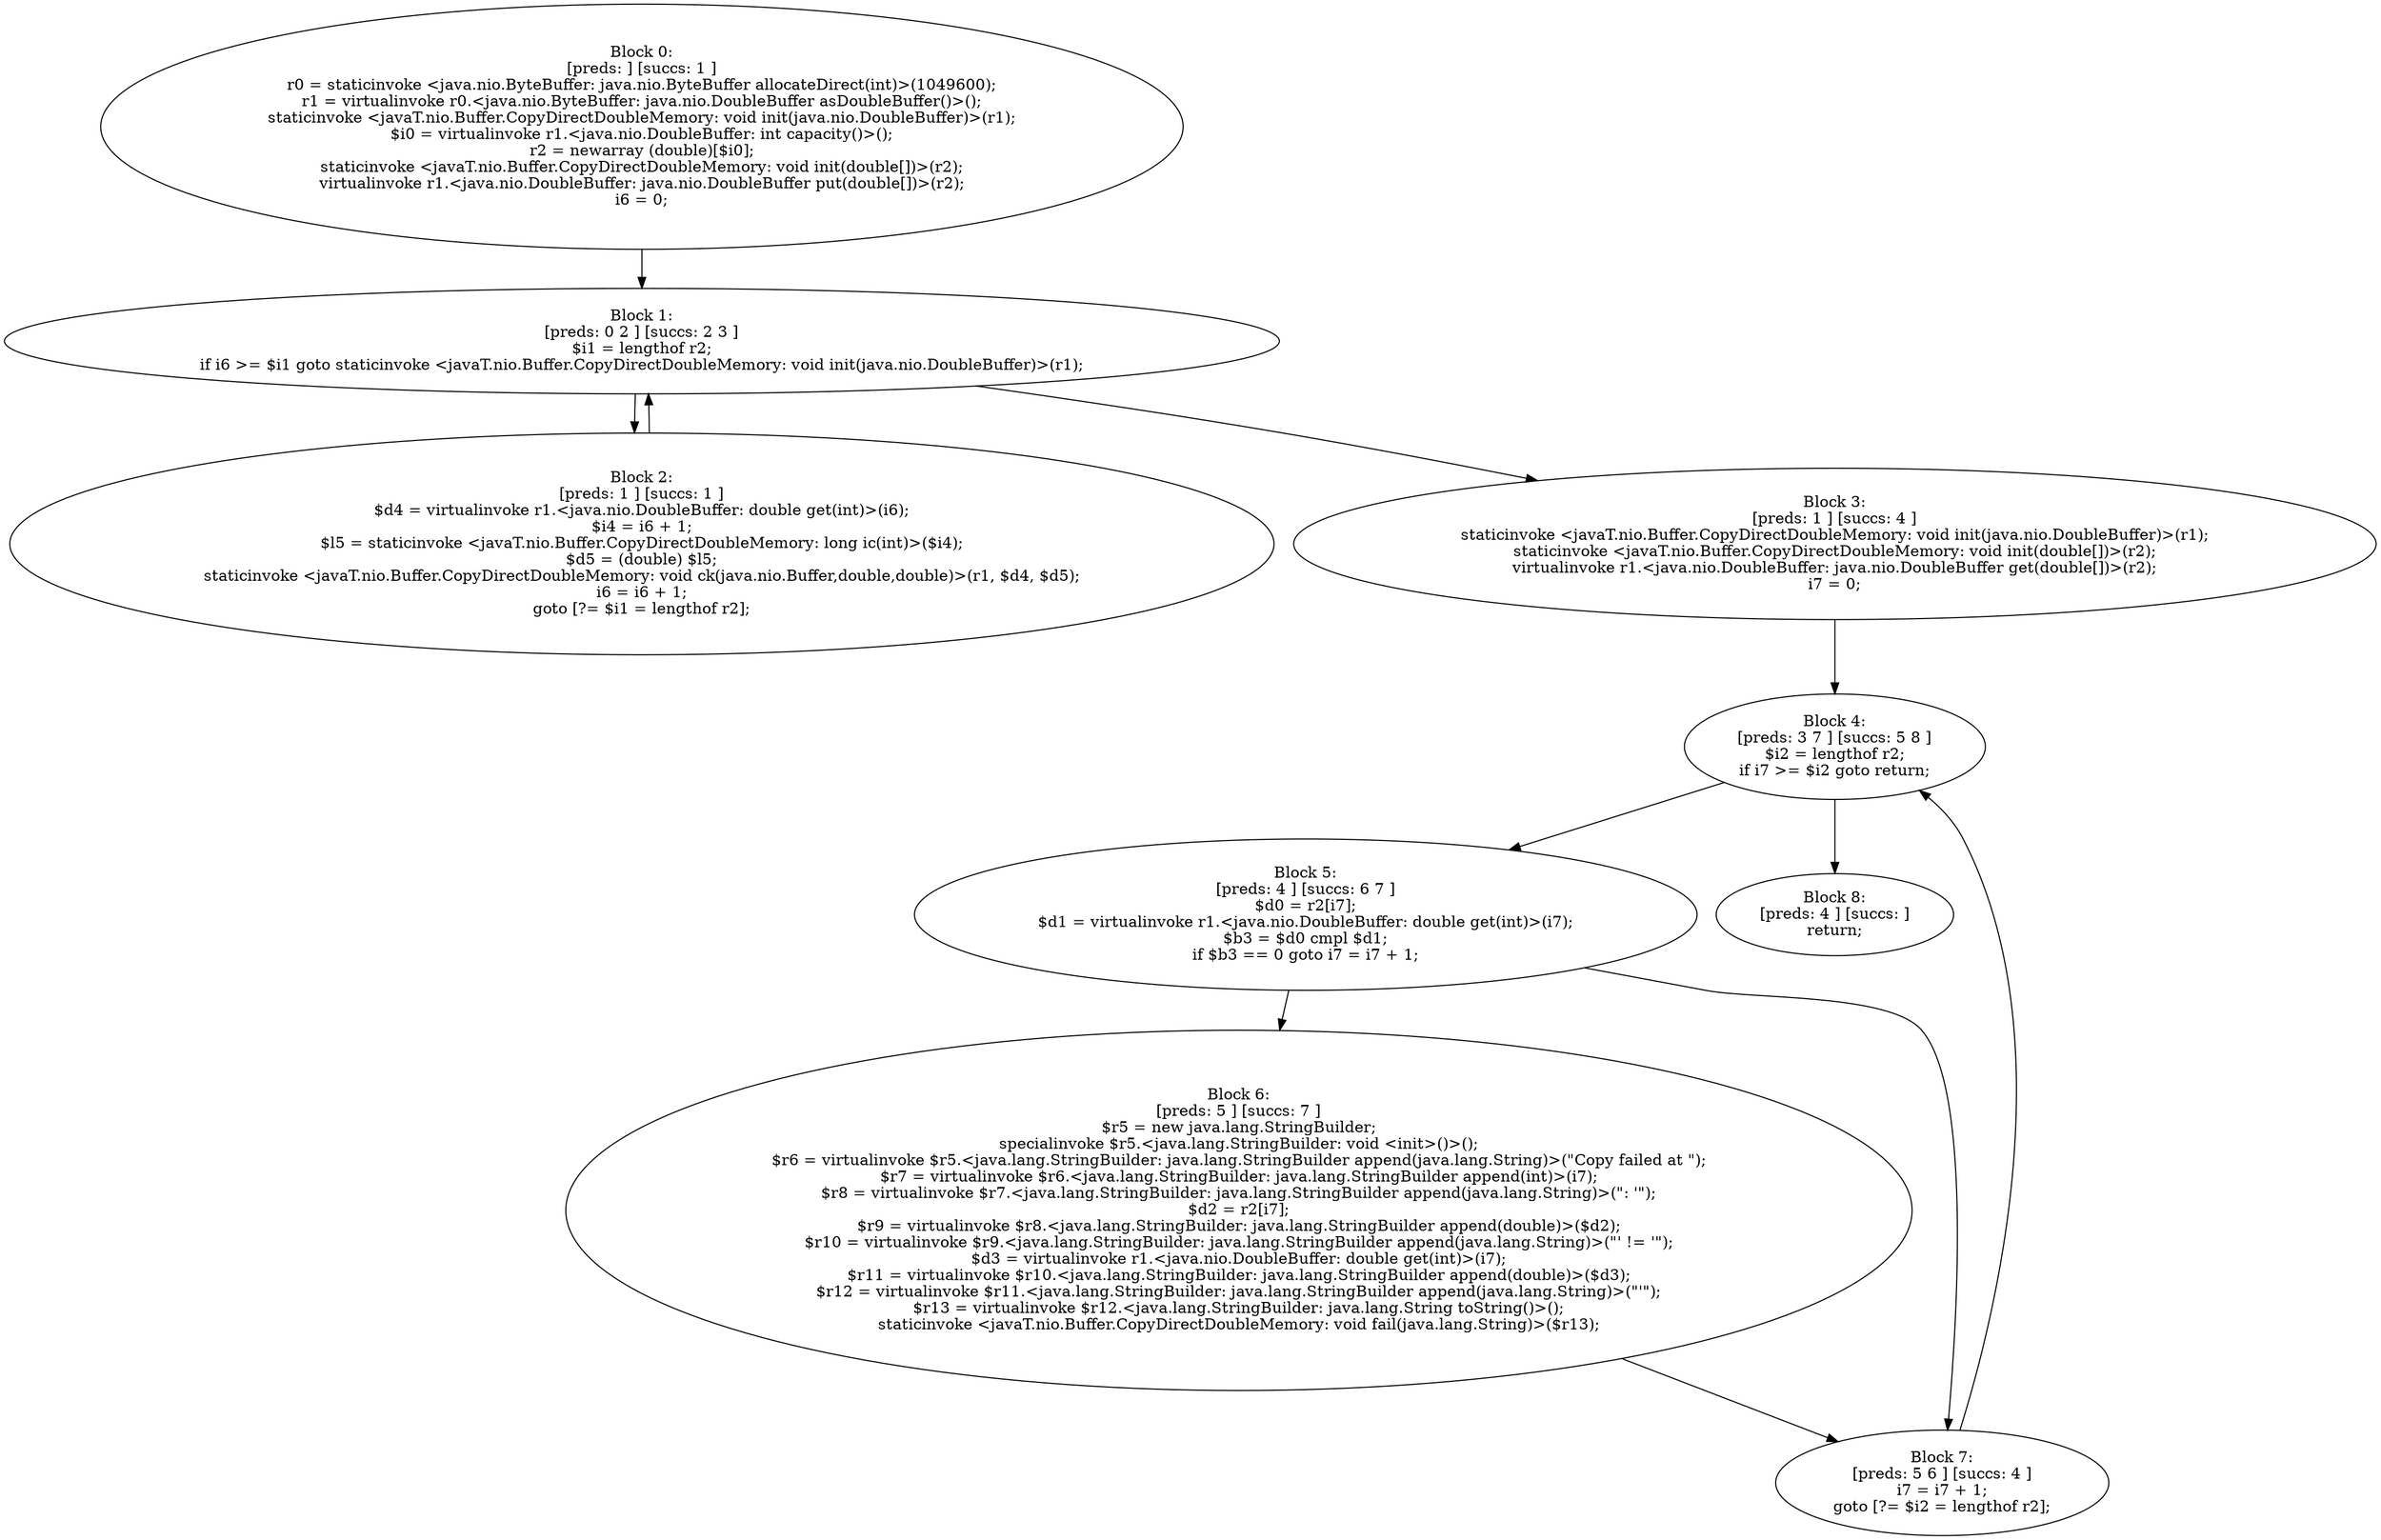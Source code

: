 digraph "unitGraph" {
    "Block 0:
[preds: ] [succs: 1 ]
r0 = staticinvoke <java.nio.ByteBuffer: java.nio.ByteBuffer allocateDirect(int)>(1049600);
r1 = virtualinvoke r0.<java.nio.ByteBuffer: java.nio.DoubleBuffer asDoubleBuffer()>();
staticinvoke <javaT.nio.Buffer.CopyDirectDoubleMemory: void init(java.nio.DoubleBuffer)>(r1);
$i0 = virtualinvoke r1.<java.nio.DoubleBuffer: int capacity()>();
r2 = newarray (double)[$i0];
staticinvoke <javaT.nio.Buffer.CopyDirectDoubleMemory: void init(double[])>(r2);
virtualinvoke r1.<java.nio.DoubleBuffer: java.nio.DoubleBuffer put(double[])>(r2);
i6 = 0;
"
    "Block 1:
[preds: 0 2 ] [succs: 2 3 ]
$i1 = lengthof r2;
if i6 >= $i1 goto staticinvoke <javaT.nio.Buffer.CopyDirectDoubleMemory: void init(java.nio.DoubleBuffer)>(r1);
"
    "Block 2:
[preds: 1 ] [succs: 1 ]
$d4 = virtualinvoke r1.<java.nio.DoubleBuffer: double get(int)>(i6);
$i4 = i6 + 1;
$l5 = staticinvoke <javaT.nio.Buffer.CopyDirectDoubleMemory: long ic(int)>($i4);
$d5 = (double) $l5;
staticinvoke <javaT.nio.Buffer.CopyDirectDoubleMemory: void ck(java.nio.Buffer,double,double)>(r1, $d4, $d5);
i6 = i6 + 1;
goto [?= $i1 = lengthof r2];
"
    "Block 3:
[preds: 1 ] [succs: 4 ]
staticinvoke <javaT.nio.Buffer.CopyDirectDoubleMemory: void init(java.nio.DoubleBuffer)>(r1);
staticinvoke <javaT.nio.Buffer.CopyDirectDoubleMemory: void init(double[])>(r2);
virtualinvoke r1.<java.nio.DoubleBuffer: java.nio.DoubleBuffer get(double[])>(r2);
i7 = 0;
"
    "Block 4:
[preds: 3 7 ] [succs: 5 8 ]
$i2 = lengthof r2;
if i7 >= $i2 goto return;
"
    "Block 5:
[preds: 4 ] [succs: 6 7 ]
$d0 = r2[i7];
$d1 = virtualinvoke r1.<java.nio.DoubleBuffer: double get(int)>(i7);
$b3 = $d0 cmpl $d1;
if $b3 == 0 goto i7 = i7 + 1;
"
    "Block 6:
[preds: 5 ] [succs: 7 ]
$r5 = new java.lang.StringBuilder;
specialinvoke $r5.<java.lang.StringBuilder: void <init>()>();
$r6 = virtualinvoke $r5.<java.lang.StringBuilder: java.lang.StringBuilder append(java.lang.String)>(\"Copy failed at \");
$r7 = virtualinvoke $r6.<java.lang.StringBuilder: java.lang.StringBuilder append(int)>(i7);
$r8 = virtualinvoke $r7.<java.lang.StringBuilder: java.lang.StringBuilder append(java.lang.String)>(\": \'\");
$d2 = r2[i7];
$r9 = virtualinvoke $r8.<java.lang.StringBuilder: java.lang.StringBuilder append(double)>($d2);
$r10 = virtualinvoke $r9.<java.lang.StringBuilder: java.lang.StringBuilder append(java.lang.String)>(\"\' != \'\");
$d3 = virtualinvoke r1.<java.nio.DoubleBuffer: double get(int)>(i7);
$r11 = virtualinvoke $r10.<java.lang.StringBuilder: java.lang.StringBuilder append(double)>($d3);
$r12 = virtualinvoke $r11.<java.lang.StringBuilder: java.lang.StringBuilder append(java.lang.String)>(\"\'\");
$r13 = virtualinvoke $r12.<java.lang.StringBuilder: java.lang.String toString()>();
staticinvoke <javaT.nio.Buffer.CopyDirectDoubleMemory: void fail(java.lang.String)>($r13);
"
    "Block 7:
[preds: 5 6 ] [succs: 4 ]
i7 = i7 + 1;
goto [?= $i2 = lengthof r2];
"
    "Block 8:
[preds: 4 ] [succs: ]
return;
"
    "Block 0:
[preds: ] [succs: 1 ]
r0 = staticinvoke <java.nio.ByteBuffer: java.nio.ByteBuffer allocateDirect(int)>(1049600);
r1 = virtualinvoke r0.<java.nio.ByteBuffer: java.nio.DoubleBuffer asDoubleBuffer()>();
staticinvoke <javaT.nio.Buffer.CopyDirectDoubleMemory: void init(java.nio.DoubleBuffer)>(r1);
$i0 = virtualinvoke r1.<java.nio.DoubleBuffer: int capacity()>();
r2 = newarray (double)[$i0];
staticinvoke <javaT.nio.Buffer.CopyDirectDoubleMemory: void init(double[])>(r2);
virtualinvoke r1.<java.nio.DoubleBuffer: java.nio.DoubleBuffer put(double[])>(r2);
i6 = 0;
"->"Block 1:
[preds: 0 2 ] [succs: 2 3 ]
$i1 = lengthof r2;
if i6 >= $i1 goto staticinvoke <javaT.nio.Buffer.CopyDirectDoubleMemory: void init(java.nio.DoubleBuffer)>(r1);
";
    "Block 1:
[preds: 0 2 ] [succs: 2 3 ]
$i1 = lengthof r2;
if i6 >= $i1 goto staticinvoke <javaT.nio.Buffer.CopyDirectDoubleMemory: void init(java.nio.DoubleBuffer)>(r1);
"->"Block 2:
[preds: 1 ] [succs: 1 ]
$d4 = virtualinvoke r1.<java.nio.DoubleBuffer: double get(int)>(i6);
$i4 = i6 + 1;
$l5 = staticinvoke <javaT.nio.Buffer.CopyDirectDoubleMemory: long ic(int)>($i4);
$d5 = (double) $l5;
staticinvoke <javaT.nio.Buffer.CopyDirectDoubleMemory: void ck(java.nio.Buffer,double,double)>(r1, $d4, $d5);
i6 = i6 + 1;
goto [?= $i1 = lengthof r2];
";
    "Block 1:
[preds: 0 2 ] [succs: 2 3 ]
$i1 = lengthof r2;
if i6 >= $i1 goto staticinvoke <javaT.nio.Buffer.CopyDirectDoubleMemory: void init(java.nio.DoubleBuffer)>(r1);
"->"Block 3:
[preds: 1 ] [succs: 4 ]
staticinvoke <javaT.nio.Buffer.CopyDirectDoubleMemory: void init(java.nio.DoubleBuffer)>(r1);
staticinvoke <javaT.nio.Buffer.CopyDirectDoubleMemory: void init(double[])>(r2);
virtualinvoke r1.<java.nio.DoubleBuffer: java.nio.DoubleBuffer get(double[])>(r2);
i7 = 0;
";
    "Block 2:
[preds: 1 ] [succs: 1 ]
$d4 = virtualinvoke r1.<java.nio.DoubleBuffer: double get(int)>(i6);
$i4 = i6 + 1;
$l5 = staticinvoke <javaT.nio.Buffer.CopyDirectDoubleMemory: long ic(int)>($i4);
$d5 = (double) $l5;
staticinvoke <javaT.nio.Buffer.CopyDirectDoubleMemory: void ck(java.nio.Buffer,double,double)>(r1, $d4, $d5);
i6 = i6 + 1;
goto [?= $i1 = lengthof r2];
"->"Block 1:
[preds: 0 2 ] [succs: 2 3 ]
$i1 = lengthof r2;
if i6 >= $i1 goto staticinvoke <javaT.nio.Buffer.CopyDirectDoubleMemory: void init(java.nio.DoubleBuffer)>(r1);
";
    "Block 3:
[preds: 1 ] [succs: 4 ]
staticinvoke <javaT.nio.Buffer.CopyDirectDoubleMemory: void init(java.nio.DoubleBuffer)>(r1);
staticinvoke <javaT.nio.Buffer.CopyDirectDoubleMemory: void init(double[])>(r2);
virtualinvoke r1.<java.nio.DoubleBuffer: java.nio.DoubleBuffer get(double[])>(r2);
i7 = 0;
"->"Block 4:
[preds: 3 7 ] [succs: 5 8 ]
$i2 = lengthof r2;
if i7 >= $i2 goto return;
";
    "Block 4:
[preds: 3 7 ] [succs: 5 8 ]
$i2 = lengthof r2;
if i7 >= $i2 goto return;
"->"Block 5:
[preds: 4 ] [succs: 6 7 ]
$d0 = r2[i7];
$d1 = virtualinvoke r1.<java.nio.DoubleBuffer: double get(int)>(i7);
$b3 = $d0 cmpl $d1;
if $b3 == 0 goto i7 = i7 + 1;
";
    "Block 4:
[preds: 3 7 ] [succs: 5 8 ]
$i2 = lengthof r2;
if i7 >= $i2 goto return;
"->"Block 8:
[preds: 4 ] [succs: ]
return;
";
    "Block 5:
[preds: 4 ] [succs: 6 7 ]
$d0 = r2[i7];
$d1 = virtualinvoke r1.<java.nio.DoubleBuffer: double get(int)>(i7);
$b3 = $d0 cmpl $d1;
if $b3 == 0 goto i7 = i7 + 1;
"->"Block 6:
[preds: 5 ] [succs: 7 ]
$r5 = new java.lang.StringBuilder;
specialinvoke $r5.<java.lang.StringBuilder: void <init>()>();
$r6 = virtualinvoke $r5.<java.lang.StringBuilder: java.lang.StringBuilder append(java.lang.String)>(\"Copy failed at \");
$r7 = virtualinvoke $r6.<java.lang.StringBuilder: java.lang.StringBuilder append(int)>(i7);
$r8 = virtualinvoke $r7.<java.lang.StringBuilder: java.lang.StringBuilder append(java.lang.String)>(\": \'\");
$d2 = r2[i7];
$r9 = virtualinvoke $r8.<java.lang.StringBuilder: java.lang.StringBuilder append(double)>($d2);
$r10 = virtualinvoke $r9.<java.lang.StringBuilder: java.lang.StringBuilder append(java.lang.String)>(\"\' != \'\");
$d3 = virtualinvoke r1.<java.nio.DoubleBuffer: double get(int)>(i7);
$r11 = virtualinvoke $r10.<java.lang.StringBuilder: java.lang.StringBuilder append(double)>($d3);
$r12 = virtualinvoke $r11.<java.lang.StringBuilder: java.lang.StringBuilder append(java.lang.String)>(\"\'\");
$r13 = virtualinvoke $r12.<java.lang.StringBuilder: java.lang.String toString()>();
staticinvoke <javaT.nio.Buffer.CopyDirectDoubleMemory: void fail(java.lang.String)>($r13);
";
    "Block 5:
[preds: 4 ] [succs: 6 7 ]
$d0 = r2[i7];
$d1 = virtualinvoke r1.<java.nio.DoubleBuffer: double get(int)>(i7);
$b3 = $d0 cmpl $d1;
if $b3 == 0 goto i7 = i7 + 1;
"->"Block 7:
[preds: 5 6 ] [succs: 4 ]
i7 = i7 + 1;
goto [?= $i2 = lengthof r2];
";
    "Block 6:
[preds: 5 ] [succs: 7 ]
$r5 = new java.lang.StringBuilder;
specialinvoke $r5.<java.lang.StringBuilder: void <init>()>();
$r6 = virtualinvoke $r5.<java.lang.StringBuilder: java.lang.StringBuilder append(java.lang.String)>(\"Copy failed at \");
$r7 = virtualinvoke $r6.<java.lang.StringBuilder: java.lang.StringBuilder append(int)>(i7);
$r8 = virtualinvoke $r7.<java.lang.StringBuilder: java.lang.StringBuilder append(java.lang.String)>(\": \'\");
$d2 = r2[i7];
$r9 = virtualinvoke $r8.<java.lang.StringBuilder: java.lang.StringBuilder append(double)>($d2);
$r10 = virtualinvoke $r9.<java.lang.StringBuilder: java.lang.StringBuilder append(java.lang.String)>(\"\' != \'\");
$d3 = virtualinvoke r1.<java.nio.DoubleBuffer: double get(int)>(i7);
$r11 = virtualinvoke $r10.<java.lang.StringBuilder: java.lang.StringBuilder append(double)>($d3);
$r12 = virtualinvoke $r11.<java.lang.StringBuilder: java.lang.StringBuilder append(java.lang.String)>(\"\'\");
$r13 = virtualinvoke $r12.<java.lang.StringBuilder: java.lang.String toString()>();
staticinvoke <javaT.nio.Buffer.CopyDirectDoubleMemory: void fail(java.lang.String)>($r13);
"->"Block 7:
[preds: 5 6 ] [succs: 4 ]
i7 = i7 + 1;
goto [?= $i2 = lengthof r2];
";
    "Block 7:
[preds: 5 6 ] [succs: 4 ]
i7 = i7 + 1;
goto [?= $i2 = lengthof r2];
"->"Block 4:
[preds: 3 7 ] [succs: 5 8 ]
$i2 = lengthof r2;
if i7 >= $i2 goto return;
";
}
